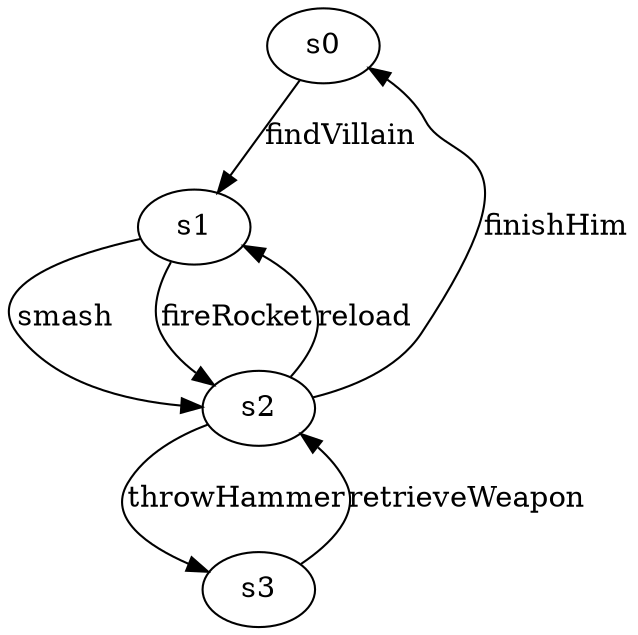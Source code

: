 digraph G {
  s0 [label="s0"];
  s1 [label="s1"];
  s2 [label="s2"];
  s3 [label="s3"];

  s0 -> s1 [label="findVillain"];
  s1 -> s2 [label="smash"];
  s1 -> s2 [label="fireRocket"];
  s2 -> s0 [label="finishHim"];
  s2 -> s1 [label="reload"];
  s2 -> s3 [label="throwHammer"];
  s3 -> s2 [label="retrieveWeapon"];
}
